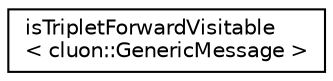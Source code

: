 digraph "Graphical Class Hierarchy"
{
 // LATEX_PDF_SIZE
  edge [fontname="Helvetica",fontsize="10",labelfontname="Helvetica",labelfontsize="10"];
  node [fontname="Helvetica",fontsize="10",shape=record];
  rankdir="LR";
  Node0 [label="isTripletForwardVisitable\l\< cluon::GenericMessage \>",height=0.2,width=0.4,color="black", fillcolor="white", style="filled",URL="$structisTripletForwardVisitable_3_01cluon_1_1GenericMessage_01_4.html",tooltip=" "];
}
